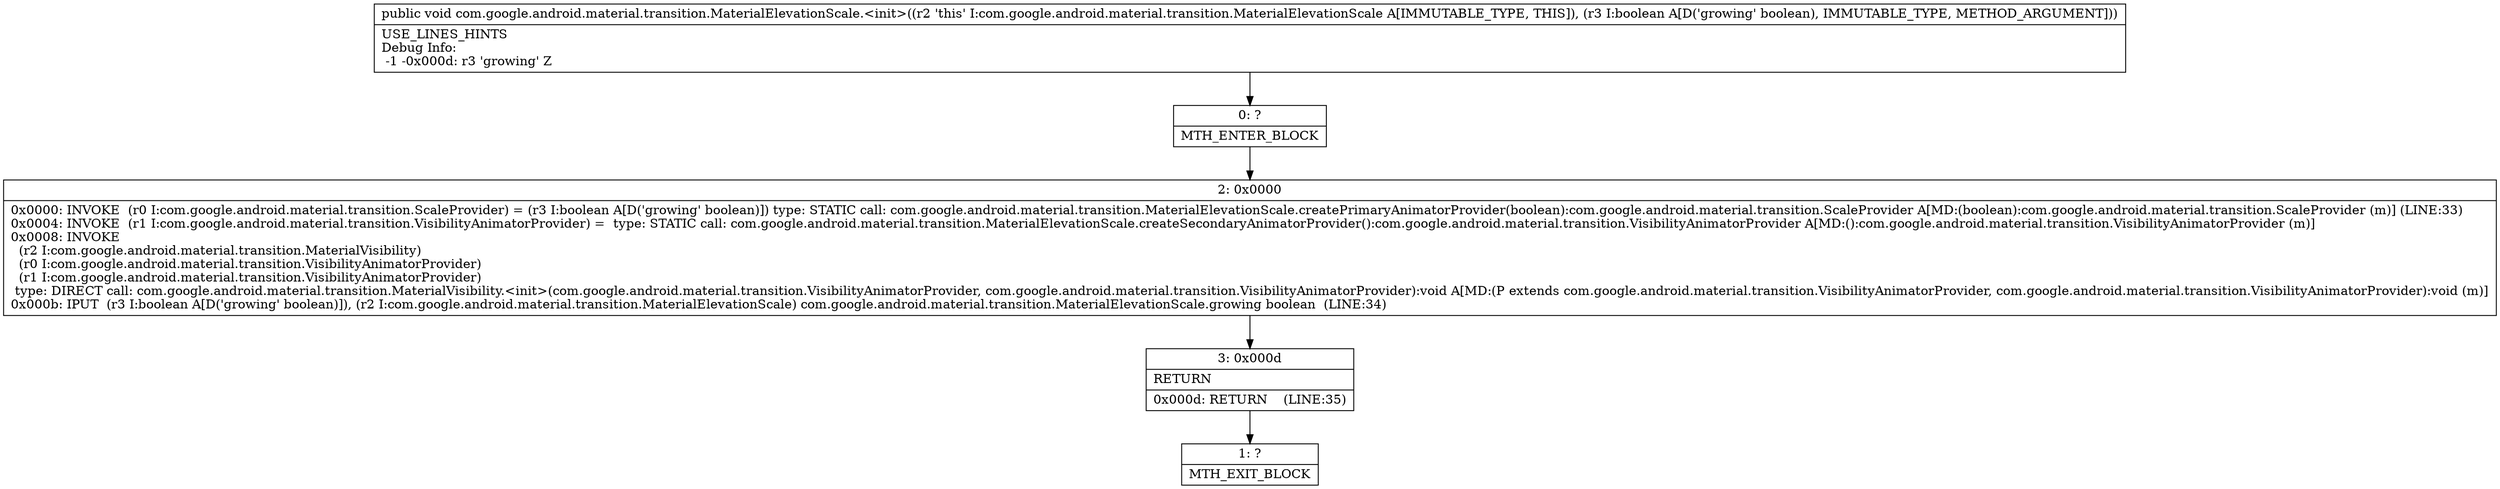 digraph "CFG forcom.google.android.material.transition.MaterialElevationScale.\<init\>(Z)V" {
Node_0 [shape=record,label="{0\:\ ?|MTH_ENTER_BLOCK\l}"];
Node_2 [shape=record,label="{2\:\ 0x0000|0x0000: INVOKE  (r0 I:com.google.android.material.transition.ScaleProvider) = (r3 I:boolean A[D('growing' boolean)]) type: STATIC call: com.google.android.material.transition.MaterialElevationScale.createPrimaryAnimatorProvider(boolean):com.google.android.material.transition.ScaleProvider A[MD:(boolean):com.google.android.material.transition.ScaleProvider (m)] (LINE:33)\l0x0004: INVOKE  (r1 I:com.google.android.material.transition.VisibilityAnimatorProvider) =  type: STATIC call: com.google.android.material.transition.MaterialElevationScale.createSecondaryAnimatorProvider():com.google.android.material.transition.VisibilityAnimatorProvider A[MD:():com.google.android.material.transition.VisibilityAnimatorProvider (m)]\l0x0008: INVOKE  \l  (r2 I:com.google.android.material.transition.MaterialVisibility)\l  (r0 I:com.google.android.material.transition.VisibilityAnimatorProvider)\l  (r1 I:com.google.android.material.transition.VisibilityAnimatorProvider)\l type: DIRECT call: com.google.android.material.transition.MaterialVisibility.\<init\>(com.google.android.material.transition.VisibilityAnimatorProvider, com.google.android.material.transition.VisibilityAnimatorProvider):void A[MD:(P extends com.google.android.material.transition.VisibilityAnimatorProvider, com.google.android.material.transition.VisibilityAnimatorProvider):void (m)]\l0x000b: IPUT  (r3 I:boolean A[D('growing' boolean)]), (r2 I:com.google.android.material.transition.MaterialElevationScale) com.google.android.material.transition.MaterialElevationScale.growing boolean  (LINE:34)\l}"];
Node_3 [shape=record,label="{3\:\ 0x000d|RETURN\l|0x000d: RETURN    (LINE:35)\l}"];
Node_1 [shape=record,label="{1\:\ ?|MTH_EXIT_BLOCK\l}"];
MethodNode[shape=record,label="{public void com.google.android.material.transition.MaterialElevationScale.\<init\>((r2 'this' I:com.google.android.material.transition.MaterialElevationScale A[IMMUTABLE_TYPE, THIS]), (r3 I:boolean A[D('growing' boolean), IMMUTABLE_TYPE, METHOD_ARGUMENT]))  | USE_LINES_HINTS\lDebug Info:\l  \-1 \-0x000d: r3 'growing' Z\l}"];
MethodNode -> Node_0;Node_0 -> Node_2;
Node_2 -> Node_3;
Node_3 -> Node_1;
}


